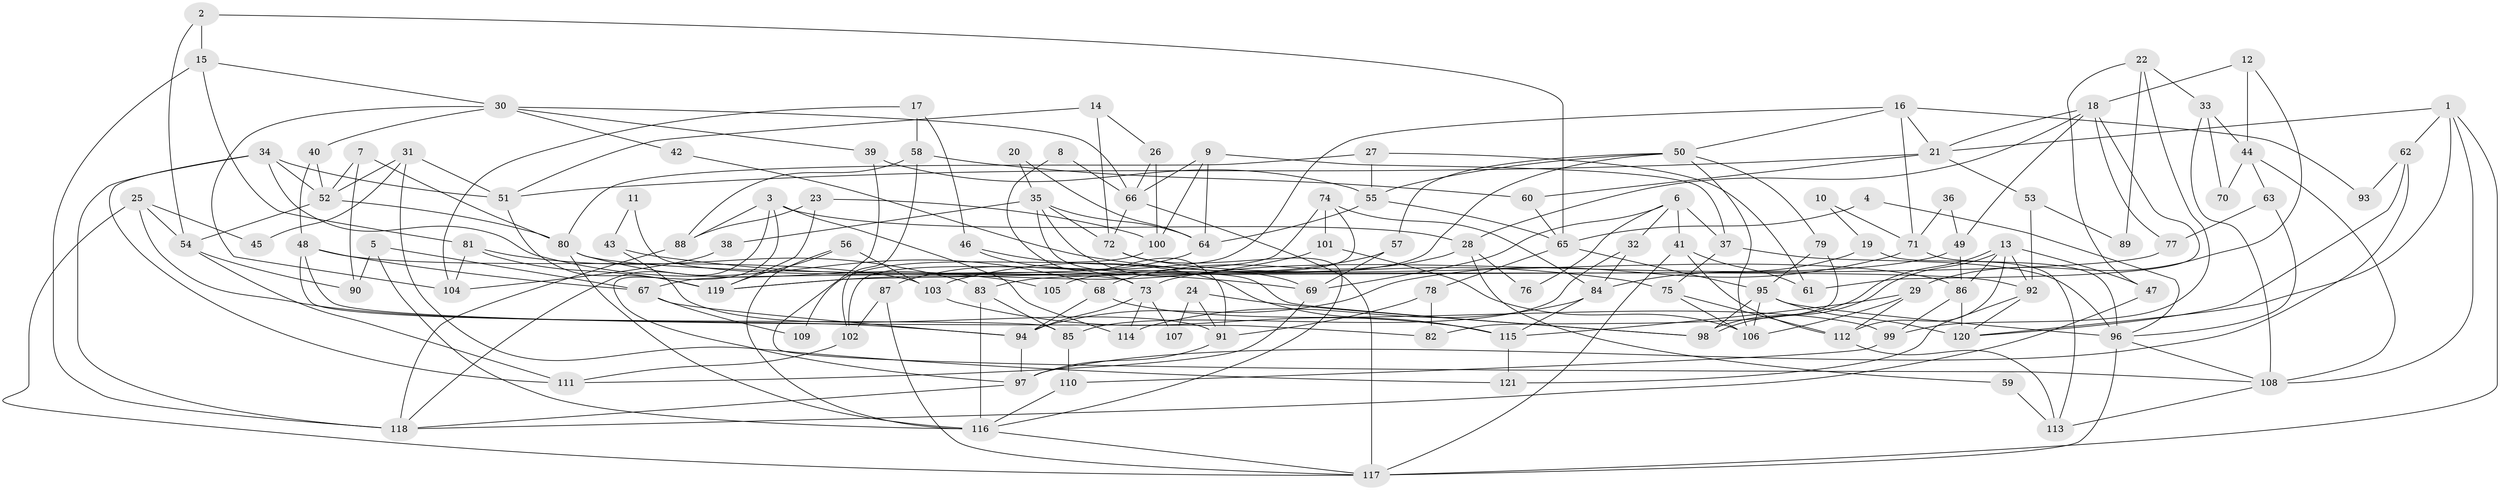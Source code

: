 // coarse degree distribution, {5: 0.2976190476190476, 4: 0.14285714285714285, 2: 0.13095238095238096, 3: 0.25, 7: 0.047619047619047616, 6: 0.05952380952380952, 1: 0.011904761904761904, 15: 0.011904761904761904, 11: 0.023809523809523808, 10: 0.011904761904761904, 8: 0.011904761904761904}
// Generated by graph-tools (version 1.1) at 2025/54/03/04/25 21:54:15]
// undirected, 121 vertices, 242 edges
graph export_dot {
graph [start="1"]
  node [color=gray90,style=filled];
  1;
  2;
  3;
  4;
  5;
  6;
  7;
  8;
  9;
  10;
  11;
  12;
  13;
  14;
  15;
  16;
  17;
  18;
  19;
  20;
  21;
  22;
  23;
  24;
  25;
  26;
  27;
  28;
  29;
  30;
  31;
  32;
  33;
  34;
  35;
  36;
  37;
  38;
  39;
  40;
  41;
  42;
  43;
  44;
  45;
  46;
  47;
  48;
  49;
  50;
  51;
  52;
  53;
  54;
  55;
  56;
  57;
  58;
  59;
  60;
  61;
  62;
  63;
  64;
  65;
  66;
  67;
  68;
  69;
  70;
  71;
  72;
  73;
  74;
  75;
  76;
  77;
  78;
  79;
  80;
  81;
  82;
  83;
  84;
  85;
  86;
  87;
  88;
  89;
  90;
  91;
  92;
  93;
  94;
  95;
  96;
  97;
  98;
  99;
  100;
  101;
  102;
  103;
  104;
  105;
  106;
  107;
  108;
  109;
  110;
  111;
  112;
  113;
  114;
  115;
  116;
  117;
  118;
  119;
  120;
  121;
  1 -- 120;
  1 -- 117;
  1 -- 21;
  1 -- 62;
  1 -- 108;
  2 -- 54;
  2 -- 65;
  2 -- 15;
  3 -- 28;
  3 -- 114;
  3 -- 88;
  3 -- 97;
  3 -- 118;
  4 -- 65;
  4 -- 96;
  5 -- 116;
  5 -- 67;
  5 -- 90;
  6 -- 69;
  6 -- 37;
  6 -- 32;
  6 -- 41;
  6 -- 76;
  7 -- 52;
  7 -- 90;
  7 -- 80;
  8 -- 66;
  8 -- 91;
  9 -- 66;
  9 -- 64;
  9 -- 37;
  9 -- 100;
  10 -- 19;
  10 -- 71;
  11 -- 73;
  11 -- 43;
  12 -- 29;
  12 -- 18;
  12 -- 44;
  13 -- 98;
  13 -- 98;
  13 -- 86;
  13 -- 47;
  13 -- 92;
  13 -- 112;
  14 -- 72;
  14 -- 51;
  14 -- 26;
  15 -- 118;
  15 -- 30;
  15 -- 81;
  16 -- 67;
  16 -- 21;
  16 -- 50;
  16 -- 71;
  16 -- 93;
  17 -- 104;
  17 -- 46;
  17 -- 58;
  18 -- 61;
  18 -- 77;
  18 -- 21;
  18 -- 28;
  18 -- 49;
  19 -- 84;
  19 -- 113;
  20 -- 35;
  20 -- 64;
  21 -- 51;
  21 -- 53;
  21 -- 60;
  22 -- 33;
  22 -- 47;
  22 -- 89;
  22 -- 99;
  23 -- 100;
  23 -- 119;
  23 -- 88;
  24 -- 91;
  24 -- 98;
  24 -- 107;
  25 -- 117;
  25 -- 54;
  25 -- 45;
  25 -- 94;
  26 -- 66;
  26 -- 100;
  27 -- 80;
  27 -- 55;
  27 -- 61;
  28 -- 68;
  28 -- 59;
  28 -- 76;
  29 -- 115;
  29 -- 112;
  29 -- 106;
  30 -- 66;
  30 -- 39;
  30 -- 40;
  30 -- 42;
  30 -- 104;
  31 -- 121;
  31 -- 51;
  31 -- 45;
  31 -- 52;
  32 -- 85;
  32 -- 84;
  33 -- 44;
  33 -- 108;
  33 -- 70;
  34 -- 118;
  34 -- 68;
  34 -- 51;
  34 -- 52;
  34 -- 111;
  35 -- 98;
  35 -- 64;
  35 -- 38;
  35 -- 69;
  35 -- 72;
  36 -- 71;
  36 -- 49;
  37 -- 96;
  37 -- 75;
  38 -- 104;
  39 -- 108;
  39 -- 55;
  40 -- 52;
  40 -- 48;
  41 -- 112;
  41 -- 61;
  41 -- 117;
  42 -- 75;
  43 -- 69;
  43 -- 91;
  44 -- 108;
  44 -- 63;
  44 -- 70;
  46 -- 115;
  46 -- 73;
  47 -- 118;
  48 -- 85;
  48 -- 67;
  48 -- 82;
  48 -- 103;
  49 -- 86;
  49 -- 73;
  50 -- 106;
  50 -- 55;
  50 -- 57;
  50 -- 79;
  50 -- 105;
  51 -- 119;
  52 -- 54;
  52 -- 80;
  53 -- 92;
  53 -- 89;
  54 -- 111;
  54 -- 90;
  55 -- 64;
  55 -- 65;
  56 -- 116;
  56 -- 119;
  56 -- 103;
  57 -- 103;
  57 -- 69;
  58 -- 88;
  58 -- 60;
  58 -- 102;
  59 -- 113;
  60 -- 65;
  62 -- 97;
  62 -- 93;
  62 -- 120;
  63 -- 96;
  63 -- 77;
  64 -- 87;
  65 -- 78;
  65 -- 95;
  66 -- 117;
  66 -- 72;
  67 -- 94;
  67 -- 109;
  68 -- 94;
  68 -- 99;
  69 -- 111;
  71 -- 94;
  71 -- 96;
  72 -- 116;
  72 -- 86;
  73 -- 94;
  73 -- 107;
  73 -- 114;
  74 -- 102;
  74 -- 101;
  74 -- 84;
  74 -- 119;
  75 -- 106;
  75 -- 112;
  77 -- 83;
  78 -- 82;
  78 -- 91;
  79 -- 95;
  79 -- 82;
  80 -- 92;
  80 -- 105;
  80 -- 116;
  81 -- 119;
  81 -- 83;
  81 -- 104;
  83 -- 116;
  83 -- 85;
  84 -- 114;
  84 -- 115;
  85 -- 110;
  86 -- 120;
  86 -- 99;
  87 -- 117;
  87 -- 102;
  88 -- 118;
  91 -- 97;
  92 -- 120;
  92 -- 121;
  94 -- 97;
  95 -- 120;
  95 -- 96;
  95 -- 98;
  95 -- 106;
  96 -- 108;
  96 -- 117;
  97 -- 118;
  99 -- 110;
  100 -- 109;
  101 -- 119;
  101 -- 106;
  102 -- 111;
  103 -- 115;
  108 -- 113;
  110 -- 116;
  112 -- 113;
  115 -- 121;
  116 -- 117;
}
